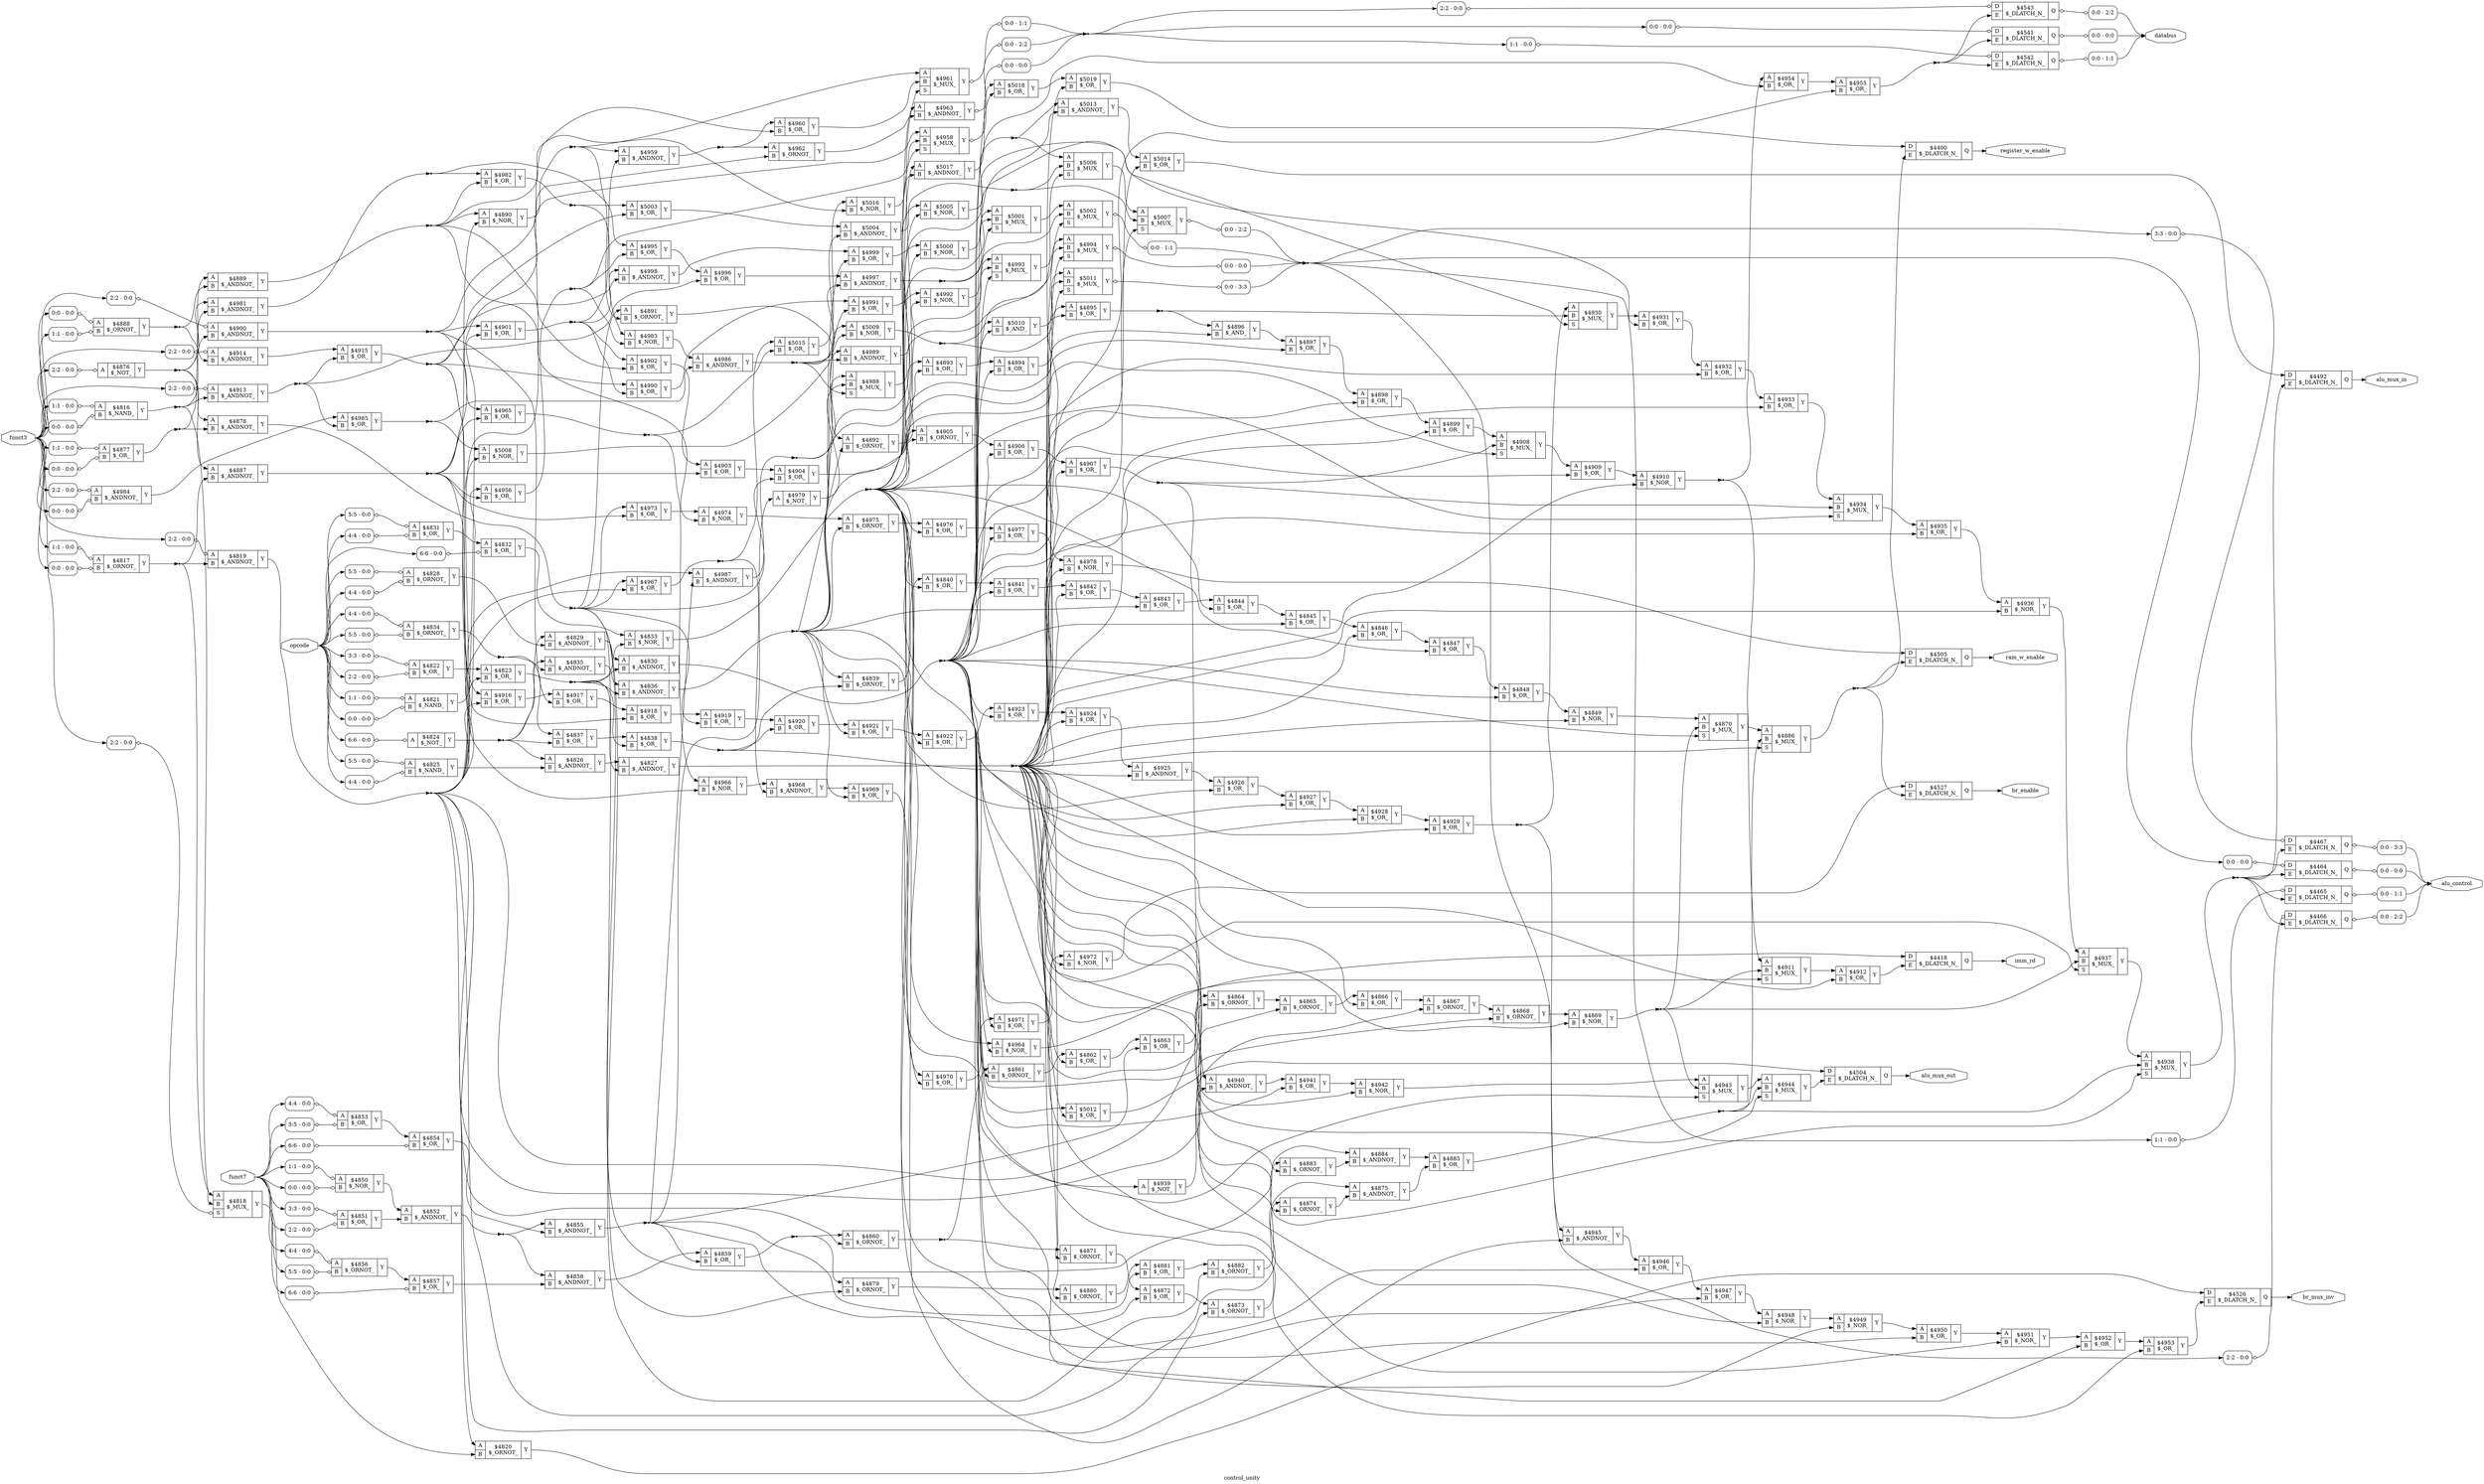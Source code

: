 digraph "control_unity" {
label="control_unity";
rankdir="LR";
remincross=true;
n198 [ shape=octagon, label="alu_control", color="black", fontcolor="black" ];
n199 [ shape=octagon, label="alu_mux_in", color="black", fontcolor="black" ];
n200 [ shape=octagon, label="alu_mux_out", color="black", fontcolor="black" ];
n201 [ shape=octagon, label="br_enable", color="black", fontcolor="black" ];
n202 [ shape=octagon, label="br_mux_inv", color="black", fontcolor="black" ];
n203 [ shape=octagon, label="databus", color="black", fontcolor="black" ];
n204 [ shape=octagon, label="funct3", color="black", fontcolor="black" ];
n205 [ shape=octagon, label="funct7", color="black", fontcolor="black" ];
n206 [ shape=octagon, label="imm_rd", color="black", fontcolor="black" ];
n207 [ shape=octagon, label="opcode", color="black", fontcolor="black" ];
n208 [ shape=octagon, label="ram_w_enable", color="black", fontcolor="black" ];
n209 [ shape=octagon, label="register_w_enable", color="black", fontcolor="black" ];
c213 [ shape=record, label="{{<p210> A|<p211> B}|$4816\n$_NAND_|{<p212> Y}}" ];
x0 [ shape=record, style=rounded, label="<s0> 1:1 - 0:0 " ];
x0:e -> c213:p210:w [arrowhead=odiamond, arrowtail=odiamond, dir=both, color="black", label=""];
x1 [ shape=record, style=rounded, label="<s0> 0:0 - 0:0 " ];
x1:e -> c213:p211:w [arrowhead=odiamond, arrowtail=odiamond, dir=both, color="black", label=""];
c214 [ shape=record, label="{{<p210> A|<p211> B}|$4817\n$_ORNOT_|{<p212> Y}}" ];
x2 [ shape=record, style=rounded, label="<s0> 1:1 - 0:0 " ];
x2:e -> c214:p210:w [arrowhead=odiamond, arrowtail=odiamond, dir=both, color="black", label=""];
x3 [ shape=record, style=rounded, label="<s0> 0:0 - 0:0 " ];
x3:e -> c214:p211:w [arrowhead=odiamond, arrowtail=odiamond, dir=both, color="black", label=""];
c216 [ shape=record, label="{{<p210> A|<p211> B|<p215> S}|$4818\n$_MUX_|{<p212> Y}}" ];
x4 [ shape=record, style=rounded, label="<s0> 2:2 - 0:0 " ];
x4:e -> c216:p215:w [arrowhead=odiamond, arrowtail=odiamond, dir=both, color="black", label=""];
c217 [ shape=record, label="{{<p210> A|<p211> B}|$4819\n$_ANDNOT_|{<p212> Y}}" ];
x5 [ shape=record, style=rounded, label="<s0> 2:2 - 0:0 " ];
x5:e -> c217:p210:w [arrowhead=odiamond, arrowtail=odiamond, dir=both, color="black", label=""];
c218 [ shape=record, label="{{<p210> A|<p211> B}|$4820\n$_ORNOT_|{<p212> Y}}" ];
c219 [ shape=record, label="{{<p210> A|<p211> B}|$4821\n$_NAND_|{<p212> Y}}" ];
x6 [ shape=record, style=rounded, label="<s0> 1:1 - 0:0 " ];
x6:e -> c219:p210:w [arrowhead=odiamond, arrowtail=odiamond, dir=both, color="black", label=""];
x7 [ shape=record, style=rounded, label="<s0> 0:0 - 0:0 " ];
x7:e -> c219:p211:w [arrowhead=odiamond, arrowtail=odiamond, dir=both, color="black", label=""];
c220 [ shape=record, label="{{<p210> A|<p211> B}|$4822\n$_OR_|{<p212> Y}}" ];
x8 [ shape=record, style=rounded, label="<s0> 3:3 - 0:0 " ];
x8:e -> c220:p210:w [arrowhead=odiamond, arrowtail=odiamond, dir=both, color="black", label=""];
x9 [ shape=record, style=rounded, label="<s0> 2:2 - 0:0 " ];
x9:e -> c220:p211:w [arrowhead=odiamond, arrowtail=odiamond, dir=both, color="black", label=""];
c221 [ shape=record, label="{{<p210> A|<p211> B}|$4823\n$_OR_|{<p212> Y}}" ];
c222 [ shape=record, label="{{<p210> A}|$4824\n$_NOT_|{<p212> Y}}" ];
x10 [ shape=record, style=rounded, label="<s0> 6:6 - 0:0 " ];
x10:e -> c222:p210:w [arrowhead=odiamond, arrowtail=odiamond, dir=both, color="black", label=""];
c223 [ shape=record, label="{{<p210> A|<p211> B}|$4825\n$_NAND_|{<p212> Y}}" ];
x11 [ shape=record, style=rounded, label="<s0> 5:5 - 0:0 " ];
x11:e -> c223:p210:w [arrowhead=odiamond, arrowtail=odiamond, dir=both, color="black", label=""];
x12 [ shape=record, style=rounded, label="<s0> 4:4 - 0:0 " ];
x12:e -> c223:p211:w [arrowhead=odiamond, arrowtail=odiamond, dir=both, color="black", label=""];
c224 [ shape=record, label="{{<p210> A|<p211> B}|$4826\n$_ANDNOT_|{<p212> Y}}" ];
c225 [ shape=record, label="{{<p210> A|<p211> B}|$4827\n$_ANDNOT_|{<p212> Y}}" ];
c226 [ shape=record, label="{{<p210> A|<p211> B}|$4828\n$_ORNOT_|{<p212> Y}}" ];
x13 [ shape=record, style=rounded, label="<s0> 5:5 - 0:0 " ];
x13:e -> c226:p210:w [arrowhead=odiamond, arrowtail=odiamond, dir=both, color="black", label=""];
x14 [ shape=record, style=rounded, label="<s0> 4:4 - 0:0 " ];
x14:e -> c226:p211:w [arrowhead=odiamond, arrowtail=odiamond, dir=both, color="black", label=""];
c227 [ shape=record, label="{{<p210> A|<p211> B}|$4829\n$_ANDNOT_|{<p212> Y}}" ];
c228 [ shape=record, label="{{<p210> A|<p211> B}|$4830\n$_ANDNOT_|{<p212> Y}}" ];
c229 [ shape=record, label="{{<p210> A|<p211> B}|$4831\n$_OR_|{<p212> Y}}" ];
x15 [ shape=record, style=rounded, label="<s0> 5:5 - 0:0 " ];
x15:e -> c229:p210:w [arrowhead=odiamond, arrowtail=odiamond, dir=both, color="black", label=""];
x16 [ shape=record, style=rounded, label="<s0> 4:4 - 0:0 " ];
x16:e -> c229:p211:w [arrowhead=odiamond, arrowtail=odiamond, dir=both, color="black", label=""];
c230 [ shape=record, label="{{<p210> A|<p211> B}|$4832\n$_OR_|{<p212> Y}}" ];
x17 [ shape=record, style=rounded, label="<s0> 6:6 - 0:0 " ];
x17:e -> c230:p211:w [arrowhead=odiamond, arrowtail=odiamond, dir=both, color="black", label=""];
c231 [ shape=record, label="{{<p210> A|<p211> B}|$4833\n$_NOR_|{<p212> Y}}" ];
c232 [ shape=record, label="{{<p210> A|<p211> B}|$4834\n$_ORNOT_|{<p212> Y}}" ];
x18 [ shape=record, style=rounded, label="<s0> 4:4 - 0:0 " ];
x18:e -> c232:p210:w [arrowhead=odiamond, arrowtail=odiamond, dir=both, color="black", label=""];
x19 [ shape=record, style=rounded, label="<s0> 5:5 - 0:0 " ];
x19:e -> c232:p211:w [arrowhead=odiamond, arrowtail=odiamond, dir=both, color="black", label=""];
c233 [ shape=record, label="{{<p210> A|<p211> B}|$4835\n$_ANDNOT_|{<p212> Y}}" ];
c234 [ shape=record, label="{{<p210> A|<p211> B}|$4836\n$_ANDNOT_|{<p212> Y}}" ];
c235 [ shape=record, label="{{<p210> A|<p211> B}|$4837\n$_OR_|{<p212> Y}}" ];
c236 [ shape=record, label="{{<p210> A|<p211> B}|$4838\n$_OR_|{<p212> Y}}" ];
c237 [ shape=record, label="{{<p210> A|<p211> B}|$4839\n$_ORNOT_|{<p212> Y}}" ];
c238 [ shape=record, label="{{<p210> A|<p211> B}|$4840\n$_OR_|{<p212> Y}}" ];
c239 [ shape=record, label="{{<p210> A|<p211> B}|$4841\n$_OR_|{<p212> Y}}" ];
c240 [ shape=record, label="{{<p210> A|<p211> B}|$4842\n$_OR_|{<p212> Y}}" ];
c241 [ shape=record, label="{{<p210> A|<p211> B}|$4843\n$_OR_|{<p212> Y}}" ];
c242 [ shape=record, label="{{<p210> A|<p211> B}|$4844\n$_OR_|{<p212> Y}}" ];
c243 [ shape=record, label="{{<p210> A|<p211> B}|$4845\n$_OR_|{<p212> Y}}" ];
c244 [ shape=record, label="{{<p210> A|<p211> B}|$4846\n$_OR_|{<p212> Y}}" ];
c245 [ shape=record, label="{{<p210> A|<p211> B}|$4847\n$_OR_|{<p212> Y}}" ];
c246 [ shape=record, label="{{<p210> A|<p211> B}|$4848\n$_OR_|{<p212> Y}}" ];
c247 [ shape=record, label="{{<p210> A|<p211> B}|$4849\n$_NOR_|{<p212> Y}}" ];
c248 [ shape=record, label="{{<p210> A|<p211> B}|$4850\n$_NOR_|{<p212> Y}}" ];
x20 [ shape=record, style=rounded, label="<s0> 1:1 - 0:0 " ];
x20:e -> c248:p210:w [arrowhead=odiamond, arrowtail=odiamond, dir=both, color="black", label=""];
x21 [ shape=record, style=rounded, label="<s0> 0:0 - 0:0 " ];
x21:e -> c248:p211:w [arrowhead=odiamond, arrowtail=odiamond, dir=both, color="black", label=""];
c249 [ shape=record, label="{{<p210> A|<p211> B}|$4851\n$_OR_|{<p212> Y}}" ];
x22 [ shape=record, style=rounded, label="<s0> 3:3 - 0:0 " ];
x22:e -> c249:p210:w [arrowhead=odiamond, arrowtail=odiamond, dir=both, color="black", label=""];
x23 [ shape=record, style=rounded, label="<s0> 2:2 - 0:0 " ];
x23:e -> c249:p211:w [arrowhead=odiamond, arrowtail=odiamond, dir=both, color="black", label=""];
c250 [ shape=record, label="{{<p210> A|<p211> B}|$4852\n$_ANDNOT_|{<p212> Y}}" ];
c251 [ shape=record, label="{{<p210> A|<p211> B}|$4853\n$_OR_|{<p212> Y}}" ];
x24 [ shape=record, style=rounded, label="<s0> 4:4 - 0:0 " ];
x24:e -> c251:p210:w [arrowhead=odiamond, arrowtail=odiamond, dir=both, color="black", label=""];
x25 [ shape=record, style=rounded, label="<s0> 5:5 - 0:0 " ];
x25:e -> c251:p211:w [arrowhead=odiamond, arrowtail=odiamond, dir=both, color="black", label=""];
c252 [ shape=record, label="{{<p210> A|<p211> B}|$4854\n$_OR_|{<p212> Y}}" ];
x26 [ shape=record, style=rounded, label="<s0> 6:6 - 0:0 " ];
x26:e -> c252:p211:w [arrowhead=odiamond, arrowtail=odiamond, dir=both, color="black", label=""];
c253 [ shape=record, label="{{<p210> A|<p211> B}|$4855\n$_ANDNOT_|{<p212> Y}}" ];
c254 [ shape=record, label="{{<p210> A|<p211> B}|$4856\n$_ORNOT_|{<p212> Y}}" ];
x27 [ shape=record, style=rounded, label="<s0> 4:4 - 0:0 " ];
x27:e -> c254:p210:w [arrowhead=odiamond, arrowtail=odiamond, dir=both, color="black", label=""];
x28 [ shape=record, style=rounded, label="<s0> 5:5 - 0:0 " ];
x28:e -> c254:p211:w [arrowhead=odiamond, arrowtail=odiamond, dir=both, color="black", label=""];
c255 [ shape=record, label="{{<p210> A|<p211> B}|$4857\n$_OR_|{<p212> Y}}" ];
x29 [ shape=record, style=rounded, label="<s0> 6:6 - 0:0 " ];
x29:e -> c255:p211:w [arrowhead=odiamond, arrowtail=odiamond, dir=both, color="black", label=""];
c256 [ shape=record, label="{{<p210> A|<p211> B}|$4858\n$_ANDNOT_|{<p212> Y}}" ];
c257 [ shape=record, label="{{<p210> A|<p211> B}|$4859\n$_OR_|{<p212> Y}}" ];
c258 [ shape=record, label="{{<p210> A|<p211> B}|$4860\n$_ORNOT_|{<p212> Y}}" ];
c259 [ shape=record, label="{{<p210> A|<p211> B}|$4861\n$_ORNOT_|{<p212> Y}}" ];
c260 [ shape=record, label="{{<p210> A|<p211> B}|$4862\n$_OR_|{<p212> Y}}" ];
c261 [ shape=record, label="{{<p210> A|<p211> B}|$4863\n$_OR_|{<p212> Y}}" ];
c262 [ shape=record, label="{{<p210> A|<p211> B}|$4864\n$_ORNOT_|{<p212> Y}}" ];
c263 [ shape=record, label="{{<p210> A|<p211> B}|$4865\n$_ORNOT_|{<p212> Y}}" ];
c264 [ shape=record, label="{{<p210> A|<p211> B}|$4866\n$_OR_|{<p212> Y}}" ];
c265 [ shape=record, label="{{<p210> A|<p211> B}|$4867\n$_ORNOT_|{<p212> Y}}" ];
c266 [ shape=record, label="{{<p210> A|<p211> B}|$4868\n$_ORNOT_|{<p212> Y}}" ];
c267 [ shape=record, label="{{<p210> A|<p211> B}|$4869\n$_NOR_|{<p212> Y}}" ];
c268 [ shape=record, label="{{<p210> A|<p211> B|<p215> S}|$4870\n$_MUX_|{<p212> Y}}" ];
c269 [ shape=record, label="{{<p210> A|<p211> B}|$4871\n$_ORNOT_|{<p212> Y}}" ];
c270 [ shape=record, label="{{<p210> A|<p211> B}|$4872\n$_OR_|{<p212> Y}}" ];
c271 [ shape=record, label="{{<p210> A|<p211> B}|$4873\n$_ORNOT_|{<p212> Y}}" ];
c272 [ shape=record, label="{{<p210> A|<p211> B}|$4874\n$_ORNOT_|{<p212> Y}}" ];
c273 [ shape=record, label="{{<p210> A|<p211> B}|$4875\n$_ANDNOT_|{<p212> Y}}" ];
c274 [ shape=record, label="{{<p210> A}|$4876\n$_NOT_|{<p212> Y}}" ];
x30 [ shape=record, style=rounded, label="<s0> 2:2 - 0:0 " ];
x30:e -> c274:p210:w [arrowhead=odiamond, arrowtail=odiamond, dir=both, color="black", label=""];
c275 [ shape=record, label="{{<p210> A|<p211> B}|$4877\n$_OR_|{<p212> Y}}" ];
x31 [ shape=record, style=rounded, label="<s0> 1:1 - 0:0 " ];
x31:e -> c275:p210:w [arrowhead=odiamond, arrowtail=odiamond, dir=both, color="black", label=""];
x32 [ shape=record, style=rounded, label="<s0> 0:0 - 0:0 " ];
x32:e -> c275:p211:w [arrowhead=odiamond, arrowtail=odiamond, dir=both, color="black", label=""];
c276 [ shape=record, label="{{<p210> A|<p211> B}|$4878\n$_ANDNOT_|{<p212> Y}}" ];
c277 [ shape=record, label="{{<p210> A|<p211> B}|$4879\n$_ORNOT_|{<p212> Y}}" ];
c278 [ shape=record, label="{{<p210> A|<p211> B}|$4880\n$_ORNOT_|{<p212> Y}}" ];
c279 [ shape=record, label="{{<p210> A|<p211> B}|$4881\n$_OR_|{<p212> Y}}" ];
c280 [ shape=record, label="{{<p210> A|<p211> B}|$4882\n$_ORNOT_|{<p212> Y}}" ];
c281 [ shape=record, label="{{<p210> A|<p211> B}|$4883\n$_ORNOT_|{<p212> Y}}" ];
c282 [ shape=record, label="{{<p210> A|<p211> B}|$4884\n$_ANDNOT_|{<p212> Y}}" ];
c283 [ shape=record, label="{{<p210> A|<p211> B}|$4885\n$_OR_|{<p212> Y}}" ];
c284 [ shape=record, label="{{<p210> A|<p211> B|<p215> S}|$4886\n$_MUX_|{<p212> Y}}" ];
c285 [ shape=record, label="{{<p210> A|<p211> B}|$4887\n$_ANDNOT_|{<p212> Y}}" ];
c286 [ shape=record, label="{{<p210> A|<p211> B}|$4888\n$_ORNOT_|{<p212> Y}}" ];
x33 [ shape=record, style=rounded, label="<s0> 0:0 - 0:0 " ];
x33:e -> c286:p210:w [arrowhead=odiamond, arrowtail=odiamond, dir=both, color="black", label=""];
x34 [ shape=record, style=rounded, label="<s0> 1:1 - 0:0 " ];
x34:e -> c286:p211:w [arrowhead=odiamond, arrowtail=odiamond, dir=both, color="black", label=""];
c287 [ shape=record, label="{{<p210> A|<p211> B}|$4889\n$_ANDNOT_|{<p212> Y}}" ];
c288 [ shape=record, label="{{<p210> A|<p211> B}|$4890\n$_NOR_|{<p212> Y}}" ];
c289 [ shape=record, label="{{<p210> A|<p211> B}|$4891\n$_ORNOT_|{<p212> Y}}" ];
c290 [ shape=record, label="{{<p210> A|<p211> B}|$4892\n$_ORNOT_|{<p212> Y}}" ];
c291 [ shape=record, label="{{<p210> A|<p211> B}|$4893\n$_OR_|{<p212> Y}}" ];
c292 [ shape=record, label="{{<p210> A|<p211> B}|$4894\n$_OR_|{<p212> Y}}" ];
c293 [ shape=record, label="{{<p210> A|<p211> B}|$4895\n$_OR_|{<p212> Y}}" ];
c294 [ shape=record, label="{{<p210> A|<p211> B}|$4896\n$_AND_|{<p212> Y}}" ];
c295 [ shape=record, label="{{<p210> A|<p211> B}|$4897\n$_OR_|{<p212> Y}}" ];
c296 [ shape=record, label="{{<p210> A|<p211> B}|$4898\n$_OR_|{<p212> Y}}" ];
c297 [ shape=record, label="{{<p210> A|<p211> B}|$4899\n$_OR_|{<p212> Y}}" ];
c298 [ shape=record, label="{{<p210> A|<p211> B}|$4900\n$_ANDNOT_|{<p212> Y}}" ];
x35 [ shape=record, style=rounded, label="<s0> 2:2 - 0:0 " ];
x35:e -> c298:p210:w [arrowhead=odiamond, arrowtail=odiamond, dir=both, color="black", label=""];
c299 [ shape=record, label="{{<p210> A|<p211> B}|$4901\n$_OR_|{<p212> Y}}" ];
c300 [ shape=record, label="{{<p210> A|<p211> B}|$4902\n$_OR_|{<p212> Y}}" ];
c301 [ shape=record, label="{{<p210> A|<p211> B}|$4903\n$_OR_|{<p212> Y}}" ];
c302 [ shape=record, label="{{<p210> A|<p211> B}|$4904\n$_OR_|{<p212> Y}}" ];
c303 [ shape=record, label="{{<p210> A|<p211> B}|$4905\n$_ORNOT_|{<p212> Y}}" ];
c304 [ shape=record, label="{{<p210> A|<p211> B}|$4906\n$_OR_|{<p212> Y}}" ];
c305 [ shape=record, label="{{<p210> A|<p211> B}|$4907\n$_OR_|{<p212> Y}}" ];
c306 [ shape=record, label="{{<p210> A|<p211> B|<p215> S}|$4908\n$_MUX_|{<p212> Y}}" ];
c307 [ shape=record, label="{{<p210> A|<p211> B}|$4909\n$_OR_|{<p212> Y}}" ];
c308 [ shape=record, label="{{<p210> A|<p211> B}|$4910\n$_NOR_|{<p212> Y}}" ];
c309 [ shape=record, label="{{<p210> A|<p211> B|<p215> S}|$4911\n$_MUX_|{<p212> Y}}" ];
c310 [ shape=record, label="{{<p210> A|<p211> B}|$4912\n$_OR_|{<p212> Y}}" ];
c311 [ shape=record, label="{{<p210> A|<p211> B}|$4913\n$_ANDNOT_|{<p212> Y}}" ];
x36 [ shape=record, style=rounded, label="<s0> 2:2 - 0:0 " ];
x36:e -> c311:p210:w [arrowhead=odiamond, arrowtail=odiamond, dir=both, color="black", label=""];
c312 [ shape=record, label="{{<p210> A|<p211> B}|$4914\n$_ANDNOT_|{<p212> Y}}" ];
x37 [ shape=record, style=rounded, label="<s0> 2:2 - 0:0 " ];
x37:e -> c312:p210:w [arrowhead=odiamond, arrowtail=odiamond, dir=both, color="black", label=""];
c313 [ shape=record, label="{{<p210> A|<p211> B}|$4915\n$_OR_|{<p212> Y}}" ];
c314 [ shape=record, label="{{<p210> A|<p211> B}|$4916\n$_OR_|{<p212> Y}}" ];
c315 [ shape=record, label="{{<p210> A|<p211> B}|$4917\n$_OR_|{<p212> Y}}" ];
c316 [ shape=record, label="{{<p210> A|<p211> B}|$4918\n$_OR_|{<p212> Y}}" ];
c317 [ shape=record, label="{{<p210> A|<p211> B}|$4919\n$_OR_|{<p212> Y}}" ];
c318 [ shape=record, label="{{<p210> A|<p211> B}|$4920\n$_OR_|{<p212> Y}}" ];
c319 [ shape=record, label="{{<p210> A|<p211> B}|$4921\n$_OR_|{<p212> Y}}" ];
c320 [ shape=record, label="{{<p210> A|<p211> B}|$4922\n$_OR_|{<p212> Y}}" ];
c321 [ shape=record, label="{{<p210> A|<p211> B}|$4923\n$_OR_|{<p212> Y}}" ];
c322 [ shape=record, label="{{<p210> A|<p211> B}|$4924\n$_OR_|{<p212> Y}}" ];
c323 [ shape=record, label="{{<p210> A|<p211> B}|$4925\n$_ANDNOT_|{<p212> Y}}" ];
c324 [ shape=record, label="{{<p210> A|<p211> B}|$4926\n$_OR_|{<p212> Y}}" ];
c325 [ shape=record, label="{{<p210> A|<p211> B}|$4927\n$_OR_|{<p212> Y}}" ];
c326 [ shape=record, label="{{<p210> A|<p211> B}|$4928\n$_OR_|{<p212> Y}}" ];
c327 [ shape=record, label="{{<p210> A|<p211> B}|$4929\n$_OR_|{<p212> Y}}" ];
c328 [ shape=record, label="{{<p210> A|<p211> B|<p215> S}|$4930\n$_MUX_|{<p212> Y}}" ];
c329 [ shape=record, label="{{<p210> A|<p211> B}|$4931\n$_OR_|{<p212> Y}}" ];
c330 [ shape=record, label="{{<p210> A|<p211> B}|$4932\n$_OR_|{<p212> Y}}" ];
c331 [ shape=record, label="{{<p210> A|<p211> B}|$4933\n$_OR_|{<p212> Y}}" ];
c332 [ shape=record, label="{{<p210> A|<p211> B|<p215> S}|$4934\n$_MUX_|{<p212> Y}}" ];
c333 [ shape=record, label="{{<p210> A|<p211> B}|$4935\n$_OR_|{<p212> Y}}" ];
c334 [ shape=record, label="{{<p210> A|<p211> B}|$4936\n$_NOR_|{<p212> Y}}" ];
c335 [ shape=record, label="{{<p210> A|<p211> B|<p215> S}|$4937\n$_MUX_|{<p212> Y}}" ];
c336 [ shape=record, label="{{<p210> A|<p211> B|<p215> S}|$4938\n$_MUX_|{<p212> Y}}" ];
c337 [ shape=record, label="{{<p210> A}|$4939\n$_NOT_|{<p212> Y}}" ];
c338 [ shape=record, label="{{<p210> A|<p211> B}|$4940\n$_ANDNOT_|{<p212> Y}}" ];
c339 [ shape=record, label="{{<p210> A|<p211> B}|$4941\n$_OR_|{<p212> Y}}" ];
c340 [ shape=record, label="{{<p210> A|<p211> B}|$4942\n$_NOR_|{<p212> Y}}" ];
c341 [ shape=record, label="{{<p210> A|<p211> B|<p215> S}|$4943\n$_MUX_|{<p212> Y}}" ];
c342 [ shape=record, label="{{<p210> A|<p211> B|<p215> S}|$4944\n$_MUX_|{<p212> Y}}" ];
c343 [ shape=record, label="{{<p210> A|<p211> B}|$4945\n$_ANDNOT_|{<p212> Y}}" ];
c344 [ shape=record, label="{{<p210> A|<p211> B}|$4946\n$_OR_|{<p212> Y}}" ];
c345 [ shape=record, label="{{<p210> A|<p211> B}|$4947\n$_OR_|{<p212> Y}}" ];
c346 [ shape=record, label="{{<p210> A|<p211> B}|$4948\n$_NOR_|{<p212> Y}}" ];
c347 [ shape=record, label="{{<p210> A|<p211> B}|$4949\n$_NOR_|{<p212> Y}}" ];
c348 [ shape=record, label="{{<p210> A|<p211> B}|$4950\n$_OR_|{<p212> Y}}" ];
c349 [ shape=record, label="{{<p210> A|<p211> B}|$4951\n$_NOR_|{<p212> Y}}" ];
c350 [ shape=record, label="{{<p210> A|<p211> B}|$4952\n$_OR_|{<p212> Y}}" ];
c351 [ shape=record, label="{{<p210> A|<p211> B}|$4953\n$_OR_|{<p212> Y}}" ];
c352 [ shape=record, label="{{<p210> A|<p211> B}|$4954\n$_OR_|{<p212> Y}}" ];
c353 [ shape=record, label="{{<p210> A|<p211> B}|$4955\n$_OR_|{<p212> Y}}" ];
c354 [ shape=record, label="{{<p210> A|<p211> B}|$4956\n$_OR_|{<p212> Y}}" ];
c355 [ shape=record, label="{{<p210> A|<p211> B|<p215> S}|$4958\n$_MUX_|{<p212> Y}}" ];
x38 [ shape=record, style=rounded, label="<s0> 0:0 - 0:0 " ];
c355:p212:e -> x38:w [arrowhead=odiamond, arrowtail=odiamond, dir=both, color="black", label=""];
c356 [ shape=record, label="{{<p210> A|<p211> B}|$4959\n$_ANDNOT_|{<p212> Y}}" ];
c357 [ shape=record, label="{{<p210> A|<p211> B}|$4960\n$_OR_|{<p212> Y}}" ];
c358 [ shape=record, label="{{<p210> A|<p211> B|<p215> S}|$4961\n$_MUX_|{<p212> Y}}" ];
x39 [ shape=record, style=rounded, label="<s0> 0:0 - 1:1 " ];
c358:p212:e -> x39:w [arrowhead=odiamond, arrowtail=odiamond, dir=both, color="black", label=""];
c359 [ shape=record, label="{{<p210> A|<p211> B}|$4962\n$_ORNOT_|{<p212> Y}}" ];
c360 [ shape=record, label="{{<p210> A|<p211> B}|$4963\n$_ANDNOT_|{<p212> Y}}" ];
x40 [ shape=record, style=rounded, label="<s0> 0:0 - 2:2 " ];
c360:p212:e -> x40:w [arrowhead=odiamond, arrowtail=odiamond, dir=both, color="black", label=""];
c361 [ shape=record, label="{{<p210> A|<p211> B}|$4964\n$_NOR_|{<p212> Y}}" ];
c362 [ shape=record, label="{{<p210> A|<p211> B}|$4965\n$_OR_|{<p212> Y}}" ];
c363 [ shape=record, label="{{<p210> A|<p211> B}|$4966\n$_NOR_|{<p212> Y}}" ];
c364 [ shape=record, label="{{<p210> A|<p211> B}|$4967\n$_OR_|{<p212> Y}}" ];
c365 [ shape=record, label="{{<p210> A|<p211> B}|$4968\n$_ANDNOT_|{<p212> Y}}" ];
c366 [ shape=record, label="{{<p210> A|<p211> B}|$4969\n$_OR_|{<p212> Y}}" ];
c367 [ shape=record, label="{{<p210> A|<p211> B}|$4970\n$_OR_|{<p212> Y}}" ];
c368 [ shape=record, label="{{<p210> A|<p211> B}|$4971\n$_OR_|{<p212> Y}}" ];
c369 [ shape=record, label="{{<p210> A|<p211> B}|$4972\n$_NOR_|{<p212> Y}}" ];
c370 [ shape=record, label="{{<p210> A|<p211> B}|$4973\n$_OR_|{<p212> Y}}" ];
c371 [ shape=record, label="{{<p210> A|<p211> B}|$4974\n$_NOR_|{<p212> Y}}" ];
c372 [ shape=record, label="{{<p210> A|<p211> B}|$4975\n$_ORNOT_|{<p212> Y}}" ];
c373 [ shape=record, label="{{<p210> A|<p211> B}|$4976\n$_OR_|{<p212> Y}}" ];
c374 [ shape=record, label="{{<p210> A|<p211> B}|$4977\n$_OR_|{<p212> Y}}" ];
c375 [ shape=record, label="{{<p210> A|<p211> B}|$4978\n$_NOR_|{<p212> Y}}" ];
c376 [ shape=record, label="{{<p210> A}|$4979\n$_NOT_|{<p212> Y}}" ];
c377 [ shape=record, label="{{<p210> A|<p211> B}|$4981\n$_ANDNOT_|{<p212> Y}}" ];
c378 [ shape=record, label="{{<p210> A|<p211> B}|$4982\n$_OR_|{<p212> Y}}" ];
c379 [ shape=record, label="{{<p210> A|<p211> B}|$4983\n$_NOR_|{<p212> Y}}" ];
c380 [ shape=record, label="{{<p210> A|<p211> B}|$4984\n$_ANDNOT_|{<p212> Y}}" ];
x41 [ shape=record, style=rounded, label="<s0> 2:2 - 0:0 " ];
x41:e -> c380:p210:w [arrowhead=odiamond, arrowtail=odiamond, dir=both, color="black", label=""];
x42 [ shape=record, style=rounded, label="<s0> 0:0 - 0:0 " ];
x42:e -> c380:p211:w [arrowhead=odiamond, arrowtail=odiamond, dir=both, color="black", label=""];
c381 [ shape=record, label="{{<p210> A|<p211> B}|$4985\n$_OR_|{<p212> Y}}" ];
c382 [ shape=record, label="{{<p210> A|<p211> B}|$4986\n$_ANDNOT_|{<p212> Y}}" ];
c383 [ shape=record, label="{{<p210> A|<p211> B}|$4987\n$_ANDNOT_|{<p212> Y}}" ];
c384 [ shape=record, label="{{<p210> A|<p211> B|<p215> S}|$4988\n$_MUX_|{<p212> Y}}" ];
c385 [ shape=record, label="{{<p210> A|<p211> B}|$4989\n$_ANDNOT_|{<p212> Y}}" ];
c386 [ shape=record, label="{{<p210> A|<p211> B}|$4990\n$_OR_|{<p212> Y}}" ];
c387 [ shape=record, label="{{<p210> A|<p211> B}|$4991\n$_OR_|{<p212> Y}}" ];
c388 [ shape=record, label="{{<p210> A|<p211> B}|$4992\n$_NOR_|{<p212> Y}}" ];
c389 [ shape=record, label="{{<p210> A|<p211> B|<p215> S}|$4993\n$_MUX_|{<p212> Y}}" ];
c390 [ shape=record, label="{{<p210> A|<p211> B|<p215> S}|$4994\n$_MUX_|{<p212> Y}}" ];
x43 [ shape=record, style=rounded, label="<s0> 0:0 - 0:0 " ];
c390:p212:e -> x43:w [arrowhead=odiamond, arrowtail=odiamond, dir=both, color="black", label=""];
c391 [ shape=record, label="{{<p210> A|<p211> B}|$4995\n$_OR_|{<p212> Y}}" ];
c392 [ shape=record, label="{{<p210> A|<p211> B}|$4996\n$_OR_|{<p212> Y}}" ];
c393 [ shape=record, label="{{<p210> A|<p211> B}|$4997\n$_ANDNOT_|{<p212> Y}}" ];
c394 [ shape=record, label="{{<p210> A|<p211> B}|$4998\n$_ANDNOT_|{<p212> Y}}" ];
c395 [ shape=record, label="{{<p210> A|<p211> B}|$4999\n$_OR_|{<p212> Y}}" ];
c396 [ shape=record, label="{{<p210> A|<p211> B}|$5000\n$_NOR_|{<p212> Y}}" ];
c397 [ shape=record, label="{{<p210> A|<p211> B|<p215> S}|$5001\n$_MUX_|{<p212> Y}}" ];
c398 [ shape=record, label="{{<p210> A|<p211> B|<p215> S}|$5002\n$_MUX_|{<p212> Y}}" ];
x44 [ shape=record, style=rounded, label="<s0> 0:0 - 1:1 " ];
c398:p212:e -> x44:w [arrowhead=odiamond, arrowtail=odiamond, dir=both, color="black", label=""];
c399 [ shape=record, label="{{<p210> A|<p211> B}|$5003\n$_OR_|{<p212> Y}}" ];
c400 [ shape=record, label="{{<p210> A|<p211> B}|$5004\n$_ANDNOT_|{<p212> Y}}" ];
c401 [ shape=record, label="{{<p210> A|<p211> B}|$5005\n$_NOR_|{<p212> Y}}" ];
c402 [ shape=record, label="{{<p210> A|<p211> B|<p215> S}|$5006\n$_MUX_|{<p212> Y}}" ];
c403 [ shape=record, label="{{<p210> A|<p211> B|<p215> S}|$5007\n$_MUX_|{<p212> Y}}" ];
x45 [ shape=record, style=rounded, label="<s0> 0:0 - 2:2 " ];
c403:p212:e -> x45:w [arrowhead=odiamond, arrowtail=odiamond, dir=both, color="black", label=""];
c404 [ shape=record, label="{{<p210> A|<p211> B}|$5008\n$_NOR_|{<p212> Y}}" ];
c405 [ shape=record, label="{{<p210> A|<p211> B}|$5009\n$_NOR_|{<p212> Y}}" ];
c406 [ shape=record, label="{{<p210> A|<p211> B}|$5010\n$_AND_|{<p212> Y}}" ];
c407 [ shape=record, label="{{<p210> A|<p211> B|<p215> S}|$5011\n$_MUX_|{<p212> Y}}" ];
x46 [ shape=record, style=rounded, label="<s0> 0:0 - 3:3 " ];
c407:p212:e -> x46:w [arrowhead=odiamond, arrowtail=odiamond, dir=both, color="black", label=""];
c408 [ shape=record, label="{{<p210> A|<p211> B}|$5012\n$_OR_|{<p212> Y}}" ];
c409 [ shape=record, label="{{<p210> A|<p211> B}|$5013\n$_ANDNOT_|{<p212> Y}}" ];
c410 [ shape=record, label="{{<p210> A|<p211> B}|$5014\n$_OR_|{<p212> Y}}" ];
c411 [ shape=record, label="{{<p210> A|<p211> B}|$5015\n$_OR_|{<p212> Y}}" ];
c412 [ shape=record, label="{{<p210> A|<p211> B}|$5016\n$_NOR_|{<p212> Y}}" ];
c413 [ shape=record, label="{{<p210> A|<p211> B}|$5017\n$_ANDNOT_|{<p212> Y}}" ];
c414 [ shape=record, label="{{<p210> A|<p211> B}|$5018\n$_OR_|{<p212> Y}}" ];
c415 [ shape=record, label="{{<p210> A|<p211> B}|$5019\n$_OR_|{<p212> Y}}" ];
c419 [ shape=record, label="{{<p416> D|<p417> E}|$4400\n$_DLATCH_N_|{<p418> Q}}" ];
c420 [ shape=record, label="{{<p416> D|<p417> E}|$4418\n$_DLATCH_N_|{<p418> Q}}" ];
c421 [ shape=record, label="{{<p416> D|<p417> E}|$4464\n$_DLATCH_N_|{<p418> Q}}" ];
x47 [ shape=record, style=rounded, label="<s0> 0:0 - 0:0 " ];
x47:e -> c421:p416:w [arrowhead=odiamond, arrowtail=odiamond, dir=both, color="black", label=""];
x48 [ shape=record, style=rounded, label="<s0> 0:0 - 0:0 " ];
c421:p418:e -> x48:w [arrowhead=odiamond, arrowtail=odiamond, dir=both, color="black", label=""];
c422 [ shape=record, label="{{<p416> D|<p417> E}|$4465\n$_DLATCH_N_|{<p418> Q}}" ];
x49 [ shape=record, style=rounded, label="<s0> 1:1 - 0:0 " ];
x49:e -> c422:p416:w [arrowhead=odiamond, arrowtail=odiamond, dir=both, color="black", label=""];
x50 [ shape=record, style=rounded, label="<s0> 0:0 - 1:1 " ];
c422:p418:e -> x50:w [arrowhead=odiamond, arrowtail=odiamond, dir=both, color="black", label=""];
c423 [ shape=record, label="{{<p416> D|<p417> E}|$4466\n$_DLATCH_N_|{<p418> Q}}" ];
x51 [ shape=record, style=rounded, label="<s0> 2:2 - 0:0 " ];
x51:e -> c423:p416:w [arrowhead=odiamond, arrowtail=odiamond, dir=both, color="black", label=""];
x52 [ shape=record, style=rounded, label="<s0> 0:0 - 2:2 " ];
c423:p418:e -> x52:w [arrowhead=odiamond, arrowtail=odiamond, dir=both, color="black", label=""];
c424 [ shape=record, label="{{<p416> D|<p417> E}|$4467\n$_DLATCH_N_|{<p418> Q}}" ];
x53 [ shape=record, style=rounded, label="<s0> 3:3 - 0:0 " ];
x53:e -> c424:p416:w [arrowhead=odiamond, arrowtail=odiamond, dir=both, color="black", label=""];
x54 [ shape=record, style=rounded, label="<s0> 0:0 - 3:3 " ];
c424:p418:e -> x54:w [arrowhead=odiamond, arrowtail=odiamond, dir=both, color="black", label=""];
c425 [ shape=record, label="{{<p416> D|<p417> E}|$4492\n$_DLATCH_N_|{<p418> Q}}" ];
c426 [ shape=record, label="{{<p416> D|<p417> E}|$4504\n$_DLATCH_N_|{<p418> Q}}" ];
c427 [ shape=record, label="{{<p416> D|<p417> E}|$4505\n$_DLATCH_N_|{<p418> Q}}" ];
c428 [ shape=record, label="{{<p416> D|<p417> E}|$4526\n$_DLATCH_N_|{<p418> Q}}" ];
c429 [ shape=record, label="{{<p416> D|<p417> E}|$4527\n$_DLATCH_N_|{<p418> Q}}" ];
c430 [ shape=record, label="{{<p416> D|<p417> E}|$4541\n$_DLATCH_N_|{<p418> Q}}" ];
x55 [ shape=record, style=rounded, label="<s0> 0:0 - 0:0 " ];
x55:e -> c430:p416:w [arrowhead=odiamond, arrowtail=odiamond, dir=both, color="black", label=""];
x56 [ shape=record, style=rounded, label="<s0> 0:0 - 0:0 " ];
c430:p418:e -> x56:w [arrowhead=odiamond, arrowtail=odiamond, dir=both, color="black", label=""];
c431 [ shape=record, label="{{<p416> D|<p417> E}|$4542\n$_DLATCH_N_|{<p418> Q}}" ];
x57 [ shape=record, style=rounded, label="<s0> 1:1 - 0:0 " ];
x57:e -> c431:p416:w [arrowhead=odiamond, arrowtail=odiamond, dir=both, color="black", label=""];
x58 [ shape=record, style=rounded, label="<s0> 0:0 - 1:1 " ];
c431:p418:e -> x58:w [arrowhead=odiamond, arrowtail=odiamond, dir=both, color="black", label=""];
c432 [ shape=record, label="{{<p416> D|<p417> E}|$4543\n$_DLATCH_N_|{<p418> Q}}" ];
x59 [ shape=record, style=rounded, label="<s0> 2:2 - 0:0 " ];
x59:e -> c432:p416:w [arrowhead=odiamond, arrowtail=odiamond, dir=both, color="black", label=""];
x60 [ shape=record, style=rounded, label="<s0> 0:0 - 2:2 " ];
c432:p418:e -> x60:w [arrowhead=odiamond, arrowtail=odiamond, dir=both, color="black", label=""];
n1 [ shape=point ];
x43:s0:e -> n1:w [color="black", label=""];
x44:s0:e -> n1:w [color="black", label=""];
x45:s0:e -> n1:w [color="black", label=""];
x46:s0:e -> n1:w [color="black", label=""];
n1:e -> x47:s0:w [color="black", label=""];
n1:e -> x49:s0:w [color="black", label=""];
n1:e -> x51:s0:w [color="black", label=""];
n1:e -> x53:s0:w [color="black", label=""];
n10 [ shape=point ];
c284:p212:e -> n10:w [color="black", label=""];
n10:e -> c419:p417:w [color="black", label=""];
n10:e -> c427:p417:w [color="black", label=""];
n10:e -> c429:p417:w [color="black", label=""];
c371:p212:e -> c372:p210:w [color="black", label=""];
c372:p212:e -> c373:p210:w [color="black", label=""];
c373:p212:e -> c374:p210:w [color="black", label=""];
c374:p212:e -> c375:p210:w [color="black", label=""];
c376:p212:e -> c384:p211:w [color="black", label=""];
n105 [ shape=point ];
c377:p212:e -> n105:w [color="black", label=""];
n105:e -> c378:p210:w [color="black", label=""];
n105:e -> c391:p210:w [color="black", label=""];
n106 [ shape=point ];
c378:p212:e -> n106:w [color="black", label=""];
n106:e -> c379:p210:w [color="black", label=""];
n106:e -> c399:p210:w [color="black", label=""];
c379:p212:e -> c382:p210:w [color="black", label=""];
c380:p212:e -> c381:p210:w [color="black", label=""];
n109 [ shape=point ];
c381:p212:e -> n109:w [color="black", label=""];
n109:e -> c382:p211:w [color="black", label=""];
n109:e -> c404:p210:w [color="black", label=""];
c310:p212:e -> c420:p417:w [color="black", label=""];
n110 [ shape=point ];
c382:p212:e -> n110:w [color="black", label=""];
n110:e -> c384:p215:w [color="black", label=""];
n110:e -> c385:p211:w [color="black", label=""];
n110:e -> c393:p211:w [color="black", label=""];
n110:e -> c400:p211:w [color="black", label=""];
n110:e -> c405:p211:w [color="black", label=""];
n111 [ shape=point ];
c383:p212:e -> n111:w [color="black", label=""];
n111:e -> c384:p210:w [color="black", label=""];
n111:e -> c385:p210:w [color="black", label=""];
c384:p212:e -> c390:p211:w [color="black", label=""];
c385:p212:e -> c389:p211:w [color="black", label=""];
c386:p212:e -> c387:p210:w [color="black", label=""];
c387:p212:e -> c388:p210:w [color="black", label=""];
c388:p212:e -> c389:p210:w [color="black", label=""];
c389:p212:e -> c390:p210:w [color="black", label=""];
c391:p212:e -> c392:p210:w [color="black", label=""];
c392:p212:e -> c393:p210:w [color="black", label=""];
n12 [ shape=point ];
c336:p212:e -> n12:w [color="black", label=""];
n12:e -> c421:p417:w [color="black", label=""];
n12:e -> c422:p417:w [color="black", label=""];
n12:e -> c423:p417:w [color="black", label=""];
n12:e -> c424:p417:w [color="black", label=""];
n12:e -> c425:p417:w [color="black", label=""];
n120 [ shape=point ];
c393:p212:e -> n120:w [color="black", label=""];
n120:e -> c397:p211:w [color="black", label=""];
n120:e -> c398:p211:w [color="black", label=""];
c394:p212:e -> c395:p210:w [color="black", label=""];
c395:p212:e -> c396:p210:w [color="black", label=""];
c396:p212:e -> c397:p210:w [color="black", label=""];
c397:p212:e -> c398:p210:w [color="black", label=""];
c399:p212:e -> c400:p210:w [color="black", label=""];
n126 [ shape=point ];
c400:p212:e -> n126:w [color="black", label=""];
n126:e -> c402:p211:w [color="black", label=""];
n126:e -> c403:p211:w [color="black", label=""];
n127 [ shape=point ];
c401:p212:e -> n127:w [color="black", label=""];
n127:e -> c402:p210:w [color="black", label=""];
n127:e -> c409:p210:w [color="black", label=""];
c402:p212:e -> c403:p210:w [color="black", label=""];
c404:p212:e -> c405:p210:w [color="black", label=""];
c342:p212:e -> c426:p417:w [color="black", label=""];
n130 [ shape=point ];
c405:p212:e -> n130:w [color="black", label=""];
n130:e -> c406:p210:w [color="black", label=""];
n130:e -> c407:p211:w [color="black", label=""];
c406:p212:e -> c407:p210:w [color="black", label=""];
c409:p212:e -> c410:p210:w [color="black", label=""];
c411:p212:e -> c412:p210:w [color="black", label=""];
c412:p212:e -> c413:p211:w [color="black", label=""];
c413:p212:e -> c414:p210:w [color="black", label=""];
c414:p212:e -> c415:p210:w [color="black", label=""];
n137 [ shape=point ];
c213:p212:e -> n137:w [color="black", label=""];
n137:e -> c216:p211:w [color="black", label=""];
n137:e -> c311:p211:w [color="black", label=""];
n137:e -> c377:p211:w [color="black", label=""];
n138 [ shape=point ];
c214:p212:e -> n138:w [color="black", label=""];
n138:e -> c216:p210:w [color="black", label=""];
n138:e -> c217:p211:w [color="black", label=""];
n138:e -> c285:p211:w [color="black", label=""];
c216:p212:e -> c218:p211:w [color="black", label=""];
c351:p212:e -> c428:p417:w [color="black", label=""];
n140 [ shape=point ];
c217:p212:e -> n140:w [color="black", label=""];
n140:e -> c218:p210:w [color="black", label=""];
n140:e -> c258:p211:w [color="black", label=""];
n140:e -> c262:p211:w [color="black", label=""];
n140:e -> c265:p211:w [color="black", label=""];
n140:e -> c271:p211:w [color="black", label=""];
n140:e -> c273:p210:w [color="black", label=""];
n140:e -> c299:p211:w [color="black", label=""];
n140:e -> c314:p211:w [color="black", label=""];
n140:e -> c354:p210:w [color="black", label=""];
n140:e -> c357:p211:w [color="black", label=""];
n140:e -> c364:p211:w [color="black", label=""];
n140:e -> c383:p210:w [color="black", label=""];
n140:e -> c404:p211:w [color="black", label=""];
c219:p212:e -> c221:p211:w [color="black", label=""];
c220:p212:e -> c221:p210:w [color="black", label=""];
n143 [ shape=point ];
c221:p212:e -> n143:w [color="black", label=""];
n143:e -> c225:p211:w [color="black", label=""];
n143:e -> c228:p211:w [color="black", label=""];
n143:e -> c231:p211:w [color="black", label=""];
n143:e -> c234:p211:w [color="black", label=""];
n143:e -> c236:p211:w [color="black", label=""];
n144 [ shape=point ];
c222:p212:e -> n144:w [color="black", label=""];
n144:e -> c224:p210:w [color="black", label=""];
n144:e -> c227:p210:w [color="black", label=""];
n144:e -> c233:p210:w [color="black", label=""];
n144:e -> c235:p211:w [color="black", label=""];
c223:p212:e -> c224:p211:w [color="black", label=""];
c224:p212:e -> c225:p210:w [color="black", label=""];
n147 [ shape=point ];
c225:p212:e -> n147:w [color="black", label=""];
n147:e -> c240:p211:w [color="black", label=""];
n147:e -> c244:p211:w [color="black", label=""];
n147:e -> c247:p211:w [color="black", label=""];
n147:e -> c260:p211:w [color="black", label=""];
n147:e -> c264:p211:w [color="black", label=""];
n147:e -> c267:p211:w [color="black", label=""];
n147:e -> c269:p211:w [color="black", label=""];
n147:e -> c272:p211:w [color="black", label=""];
n147:e -> c278:p211:w [color="black", label=""];
n147:e -> c281:p211:w [color="black", label=""];
n147:e -> c284:p215:w [color="black", label=""];
n147:e -> c293:p211:w [color="black", label=""];
n147:e -> c297:p211:w [color="black", label=""];
n147:e -> c305:p211:w [color="black", label=""];
n147:e -> c308:p211:w [color="black", label=""];
n147:e -> c310:p211:w [color="black", label=""];
n147:e -> c322:p211:w [color="black", label=""];
n147:e -> c327:p211:w [color="black", label=""];
n147:e -> c331:p211:w [color="black", label=""];
n147:e -> c334:p211:w [color="black", label=""];
n147:e -> c336:p215:w [color="black", label=""];
n147:e -> c340:p211:w [color="black", label=""];
n147:e -> c342:p215:w [color="black", label=""];
n147:e -> c346:p211:w [color="black", label=""];
n147:e -> c349:p211:w [color="black", label=""];
n147:e -> c351:p211:w [color="black", label=""];
n147:e -> c353:p211:w [color="black", label=""];
n147:e -> c369:p211:w [color="black", label=""];
n147:e -> c375:p211:w [color="black", label=""];
n147:e -> c390:p215:w [color="black", label=""];
n147:e -> c398:p215:w [color="black", label=""];
n147:e -> c403:p215:w [color="black", label=""];
n147:e -> c407:p215:w [color="black", label=""];
n147:e -> c408:p211:w [color="black", label=""];
n147:e -> c410:p211:w [color="black", label=""];
n147:e -> c415:p211:w [color="black", label=""];
c226:p212:e -> c227:p211:w [color="black", label=""];
c227:p212:e -> c228:p210:w [color="black", label=""];
n15 [ shape=point ];
c353:p212:e -> n15:w [color="black", label=""];
n15:e -> c430:p417:w [color="black", label=""];
n15:e -> c431:p417:w [color="black", label=""];
n15:e -> c432:p417:w [color="black", label=""];
n150 [ shape=point ];
c228:p212:e -> n150:w [color="black", label=""];
n150:e -> c239:p211:w [color="black", label=""];
n150:e -> c243:p211:w [color="black", label=""];
n150:e -> c246:p211:w [color="black", label=""];
n150:e -> c259:p211:w [color="black", label=""];
n150:e -> c263:p211:w [color="black", label=""];
n150:e -> c266:p211:w [color="black", label=""];
n150:e -> c268:p215:w [color="black", label=""];
n150:e -> c292:p211:w [color="black", label=""];
n150:e -> c296:p211:w [color="black", label=""];
n150:e -> c304:p211:w [color="black", label=""];
n150:e -> c307:p211:w [color="black", label=""];
n150:e -> c309:p215:w [color="black", label=""];
n150:e -> c321:p211:w [color="black", label=""];
n150:e -> c326:p211:w [color="black", label=""];
n150:e -> c330:p211:w [color="black", label=""];
n150:e -> c333:p211:w [color="black", label=""];
n150:e -> c335:p215:w [color="black", label=""];
n150:e -> c339:p211:w [color="black", label=""];
n150:e -> c341:p215:w [color="black", label=""];
n150:e -> c345:p211:w [color="black", label=""];
n150:e -> c348:p211:w [color="black", label=""];
n150:e -> c350:p211:w [color="black", label=""];
n150:e -> c352:p211:w [color="black", label=""];
n150:e -> c361:p211:w [color="black", label=""];
n150:e -> c368:p211:w [color="black", label=""];
n150:e -> c374:p211:w [color="black", label=""];
n150:e -> c389:p215:w [color="black", label=""];
n150:e -> c397:p215:w [color="black", label=""];
n150:e -> c402:p215:w [color="black", label=""];
n150:e -> c406:p211:w [color="black", label=""];
n150:e -> c408:p210:w [color="black", label=""];
n150:e -> c409:p211:w [color="black", label=""];
n150:e -> c414:p211:w [color="black", label=""];
c229:p212:e -> c230:p210:w [color="black", label=""];
c230:p212:e -> c231:p210:w [color="black", label=""];
n153 [ shape=point ];
c231:p212:e -> n153:w [color="black", label=""];
n153:e -> c238:p211:w [color="black", label=""];
n153:e -> c242:p211:w [color="black", label=""];
n153:e -> c245:p211:w [color="black", label=""];
n153:e -> c291:p211:w [color="black", label=""];
n153:e -> c295:p211:w [color="black", label=""];
n153:e -> c303:p211:w [color="black", label=""];
n153:e -> c306:p215:w [color="black", label=""];
n153:e -> c320:p211:w [color="black", label=""];
n153:e -> c325:p211:w [color="black", label=""];
n153:e -> c329:p211:w [color="black", label=""];
n153:e -> c332:p215:w [color="black", label=""];
n153:e -> c337:p210:w [color="black", label=""];
n153:e -> c344:p211:w [color="black", label=""];
n153:e -> c347:p211:w [color="black", label=""];
n153:e -> c355:p215:w [color="black", label=""];
n153:e -> c358:p215:w [color="black", label=""];
n153:e -> c360:p210:w [color="black", label=""];
n153:e -> c361:p210:w [color="black", label=""];
n153:e -> c367:p211:w [color="black", label=""];
n153:e -> c373:p211:w [color="black", label=""];
n153:e -> c388:p211:w [color="black", label=""];
n153:e -> c396:p211:w [color="black", label=""];
n153:e -> c401:p211:w [color="black", label=""];
n153:e -> c413:p210:w [color="black", label=""];
n154 [ shape=point ];
c232:p212:e -> n154:w [color="black", label=""];
n154:e -> c233:p211:w [color="black", label=""];
n154:e -> c235:p210:w [color="black", label=""];
c233:p212:e -> c234:p210:w [color="black", label=""];
n156 [ shape=point ];
c234:p212:e -> n156:w [color="black", label=""];
n156:e -> c237:p210:w [color="black", label=""];
n156:e -> c241:p211:w [color="black", label=""];
n156:e -> c290:p211:w [color="black", label=""];
n156:e -> c294:p211:w [color="black", label=""];
n156:e -> c319:p211:w [color="black", label=""];
n156:e -> c324:p211:w [color="black", label=""];
n156:e -> c328:p215:w [color="black", label=""];
n156:e -> c343:p211:w [color="black", label=""];
n156:e -> c366:p211:w [color="black", label=""];
n156:e -> c372:p211:w [color="black", label=""];
n156:e -> c387:p211:w [color="black", label=""];
n156:e -> c395:p211:w [color="black", label=""];
n156:e -> c401:p210:w [color="black", label=""];
c235:p212:e -> c236:p210:w [color="black", label=""];
n158 [ shape=point ];
c236:p212:e -> n158:w [color="black", label=""];
n158:e -> c237:p211:w [color="black", label=""];
n158:e -> c318:p211:w [color="black", label=""];
n158:e -> c323:p211:w [color="black", label=""];
c237:p212:e -> c238:p210:w [color="black", label=""];
n16 [ shape=point ];
c276:p212:e -> n16:w [color="black", label=""];
n16:e -> c277:p211:w [color="black", label=""];
n16:e -> c280:p211:w [color="black", label=""];
n16:e -> c282:p210:w [color="black", label=""];
n16:e -> c289:p210:w [color="black", label=""];
n16:e -> c302:p211:w [color="black", label=""];
n16:e -> c317:p211:w [color="black", label=""];
n16:e -> c364:p210:w [color="black", label=""];
n16:e -> c370:p210:w [color="black", label=""];
c238:p212:e -> c239:p210:w [color="black", label=""];
c239:p212:e -> c240:p210:w [color="black", label=""];
c240:p212:e -> c241:p210:w [color="black", label=""];
c241:p212:e -> c242:p210:w [color="black", label=""];
c242:p212:e -> c243:p210:w [color="black", label=""];
c243:p212:e -> c244:p210:w [color="black", label=""];
c244:p212:e -> c245:p210:w [color="black", label=""];
c245:p212:e -> c246:p210:w [color="black", label=""];
c246:p212:e -> c247:p210:w [color="black", label=""];
c247:p212:e -> c268:p210:w [color="black", label=""];
c277:p212:e -> c278:p210:w [color="black", label=""];
c248:p212:e -> c250:p210:w [color="black", label=""];
c249:p212:e -> c250:p211:w [color="black", label=""];
n172 [ shape=point ];
c250:p212:e -> n172:w [color="black", label=""];
n172:e -> c253:p210:w [color="black", label=""];
n172:e -> c256:p210:w [color="black", label=""];
c251:p212:e -> c252:p210:w [color="black", label=""];
c252:p212:e -> c253:p211:w [color="black", label=""];
n175 [ shape=point ];
c253:p212:e -> n175:w [color="black", label=""];
n175:e -> c257:p211:w [color="black", label=""];
n175:e -> c261:p211:w [color="black", label=""];
n175:e -> c270:p211:w [color="black", label=""];
n175:e -> c279:p211:w [color="black", label=""];
n175:e -> c376:p210:w [color="black", label=""];
n175:e -> c383:p211:w [color="black", label=""];
c254:p212:e -> c255:p210:w [color="black", label=""];
c255:p212:e -> c256:p211:w [color="black", label=""];
c256:p212:e -> c257:p210:w [color="black", label=""];
n179 [ shape=point ];
c257:p212:e -> n179:w [color="black", label=""];
n179:e -> c258:p210:w [color="black", label=""];
n179:e -> c277:p210:w [color="black", label=""];
c278:p212:e -> c279:p210:w [color="black", label=""];
n180 [ shape=point ];
c258:p212:e -> n180:w [color="black", label=""];
n180:e -> c259:p210:w [color="black", label=""];
n180:e -> c269:p210:w [color="black", label=""];
c259:p212:e -> c260:p210:w [color="black", label=""];
c260:p212:e -> c261:p210:w [color="black", label=""];
c261:p212:e -> c262:p210:w [color="black", label=""];
c262:p212:e -> c263:p210:w [color="black", label=""];
c263:p212:e -> c264:p210:w [color="black", label=""];
c264:p212:e -> c265:p210:w [color="black", label=""];
c265:p212:e -> c266:p210:w [color="black", label=""];
c266:p212:e -> c267:p210:w [color="black", label=""];
n189 [ shape=point ];
c267:p212:e -> n189:w [color="black", label=""];
n189:e -> c268:p211:w [color="black", label=""];
n189:e -> c309:p211:w [color="black", label=""];
n189:e -> c335:p211:w [color="black", label=""];
n189:e -> c341:p211:w [color="black", label=""];
c279:p212:e -> c280:p210:w [color="black", label=""];
c268:p212:e -> c284:p210:w [color="black", label=""];
c269:p212:e -> c270:p210:w [color="black", label=""];
c270:p212:e -> c271:p210:w [color="black", label=""];
c271:p212:e -> c272:p210:w [color="black", label=""];
c272:p212:e -> c273:p211:w [color="black", label=""];
c273:p212:e -> c283:p211:w [color="black", label=""];
n196 [ shape=point ];
c274:p212:e -> n196:w [color="black", label=""];
n196:e -> c276:p210:w [color="black", label=""];
n196:e -> c285:p210:w [color="black", label=""];
n196:e -> c287:p210:w [color="black", label=""];
n196:e -> c377:p210:w [color="black", label=""];
n197 [ shape=point ];
c275:p212:e -> n197:w [color="black", label=""];
n197:e -> c276:p211:w [color="black", label=""];
n197:e -> c298:p211:w [color="black", label=""];
x48:s0:e -> n198:w [color="black", label=""];
x50:s0:e -> n198:w [color="black", label=""];
x52:s0:e -> n198:w [color="black", label=""];
x54:s0:e -> n198:w [color="black", label=""];
c425:p418:e -> n199:w [color="black", label=""];
c410:p212:e -> c425:p416:w [color="black", label=""];
c280:p212:e -> c281:p210:w [color="black", label=""];
c426:p418:e -> n200:w [color="black", label=""];
c429:p418:e -> n201:w [color="black", label=""];
c428:p418:e -> n202:w [color="black", label=""];
x56:s0:e -> n203:w [color="black", label=""];
x58:s0:e -> n203:w [color="black", label=""];
x60:s0:e -> n203:w [color="black", label=""];
n204:e -> x0:s0:w [color="black", label=""];
n204:e -> x1:s0:w [color="black", label=""];
n204:e -> x2:s0:w [color="black", label=""];
n204:e -> x30:s0:w [color="black", label=""];
n204:e -> x31:s0:w [color="black", label=""];
n204:e -> x32:s0:w [color="black", label=""];
n204:e -> x33:s0:w [color="black", label=""];
n204:e -> x34:s0:w [color="black", label=""];
n204:e -> x35:s0:w [color="black", label=""];
n204:e -> x36:s0:w [color="black", label=""];
n204:e -> x37:s0:w [color="black", label=""];
n204:e -> x3:s0:w [color="black", label=""];
n204:e -> x41:s0:w [color="black", label=""];
n204:e -> x42:s0:w [color="black", label=""];
n204:e -> x4:s0:w [color="black", label=""];
n204:e -> x5:s0:w [color="black", label=""];
n205:e -> x20:s0:w [color="black", label=""];
n205:e -> x21:s0:w [color="black", label=""];
n205:e -> x22:s0:w [color="black", label=""];
n205:e -> x23:s0:w [color="black", label=""];
n205:e -> x24:s0:w [color="black", label=""];
n205:e -> x25:s0:w [color="black", label=""];
n205:e -> x26:s0:w [color="black", label=""];
n205:e -> x27:s0:w [color="black", label=""];
n205:e -> x28:s0:w [color="black", label=""];
n205:e -> x29:s0:w [color="black", label=""];
c420:p418:e -> n206:w [color="black", label=""];
n207:e -> x10:s0:w [color="black", label=""];
n207:e -> x11:s0:w [color="black", label=""];
n207:e -> x12:s0:w [color="black", label=""];
n207:e -> x13:s0:w [color="black", label=""];
n207:e -> x14:s0:w [color="black", label=""];
n207:e -> x15:s0:w [color="black", label=""];
n207:e -> x16:s0:w [color="black", label=""];
n207:e -> x17:s0:w [color="black", label=""];
n207:e -> x18:s0:w [color="black", label=""];
n207:e -> x19:s0:w [color="black", label=""];
n207:e -> x6:s0:w [color="black", label=""];
n207:e -> x7:s0:w [color="black", label=""];
n207:e -> x8:s0:w [color="black", label=""];
n207:e -> x9:s0:w [color="black", label=""];
c427:p418:e -> n208:w [color="black", label=""];
c419:p418:e -> n209:w [color="black", label=""];
c281:p212:e -> c282:p211:w [color="black", label=""];
c282:p212:e -> c283:p210:w [color="black", label=""];
n23 [ shape=point ];
c283:p212:e -> n23:w [color="black", label=""];
n23:e -> c284:p211:w [color="black", label=""];
n23:e -> c336:p211:w [color="black", label=""];
n23:e -> c342:p211:w [color="black", label=""];
n24 [ shape=point ];
c285:p212:e -> n24:w [color="black", label=""];
n24:e -> c288:p211:w [color="black", label=""];
n24:e -> c301:p211:w [color="black", label=""];
n24:e -> c316:p211:w [color="black", label=""];
n24:e -> c354:p211:w [color="black", label=""];
n24:e -> c355:p210:w [color="black", label=""];
n24:e -> c362:p211:w [color="black", label=""];
n24:e -> c370:p211:w [color="black", label=""];
n25 [ shape=point ];
c286:p212:e -> n25:w [color="black", label=""];
n25:e -> c287:p211:w [color="black", label=""];
n25:e -> c312:p211:w [color="black", label=""];
n26 [ shape=point ];
c287:p212:e -> n26:w [color="black", label=""];
n26:e -> c288:p210:w [color="black", label=""];
n26:e -> c300:p211:w [color="black", label=""];
n26:e -> c371:p211:w [color="black", label=""];
n26:e -> c378:p211:w [color="black", label=""];
n26:e -> c412:p211:w [color="black", label=""];
n27 [ shape=point ];
c288:p212:e -> n27:w [color="black", label=""];
n27:e -> c289:p211:w [color="black", label=""];
n27:e -> c356:p210:w [color="black", label=""];
n27:e -> c358:p210:w [color="black", label=""];
c289:p212:e -> c290:p210:w [color="black", label=""];
c290:p212:e -> c291:p210:w [color="black", label=""];
c408:p212:e -> c426:p416:w [color="black", label=""];
c291:p212:e -> c292:p210:w [color="black", label=""];
c292:p212:e -> c293:p210:w [color="black", label=""];
n32 [ shape=point ];
c293:p212:e -> n32:w [color="black", label=""];
n32:e -> c294:p210:w [color="black", label=""];
n32:e -> c328:p211:w [color="black", label=""];
c294:p212:e -> c295:p210:w [color="black", label=""];
c295:p212:e -> c296:p210:w [color="black", label=""];
c296:p212:e -> c297:p210:w [color="black", label=""];
c297:p212:e -> c306:p210:w [color="black", label=""];
n37 [ shape=point ];
c298:p212:e -> n37:w [color="black", label=""];
n37:e -> c299:p210:w [color="black", label=""];
n37:e -> c315:p211:w [color="black", label=""];
n37:e -> c359:p211:w [color="black", label=""];
n37:e -> c362:p210:w [color="black", label=""];
n38 [ shape=point ];
c299:p212:e -> n38:w [color="black", label=""];
n38:e -> c300:p210:w [color="black", label=""];
n38:e -> c356:p211:w [color="black", label=""];
n38:e -> c386:p211:w [color="black", label=""];
n38:e -> c394:p210:w [color="black", label=""];
c300:p212:e -> c301:p210:w [color="black", label=""];
c369:p212:e -> c429:p416:w [color="black", label=""];
c301:p212:e -> c302:p210:w [color="black", label=""];
c302:p212:e -> c303:p210:w [color="black", label=""];
c303:p212:e -> c304:p210:w [color="black", label=""];
c304:p212:e -> c305:p210:w [color="black", label=""];
n44 [ shape=point ];
c305:p212:e -> n44:w [color="black", label=""];
n44:e -> c306:p211:w [color="black", label=""];
n44:e -> c332:p211:w [color="black", label=""];
n44:e -> c338:p210:w [color="black", label=""];
c306:p212:e -> c307:p210:w [color="black", label=""];
c307:p212:e -> c308:p210:w [color="black", label=""];
n47 [ shape=point ];
c308:p212:e -> n47:w [color="black", label=""];
n47:e -> c309:p210:w [color="black", label=""];
n47:e -> c352:p210:w [color="black", label=""];
c309:p212:e -> c310:p210:w [color="black", label=""];
n49 [ shape=point ];
c311:p212:e -> n49:w [color="black", label=""];
n49:e -> c313:p211:w [color="black", label=""];
n49:e -> c381:p211:w [color="black", label=""];
n49:e -> c392:p211:w [color="black", label=""];
c218:p212:e -> c428:p416:w [color="black", label=""];
c312:p212:e -> c313:p210:w [color="black", label=""];
n51 [ shape=point ];
c313:p212:e -> n51:w [color="black", label=""];
n51:e -> c314:p210:w [color="black", label=""];
n51:e -> c363:p211:w [color="black", label=""];
n51:e -> c386:p210:w [color="black", label=""];
n51:e -> c394:p211:w [color="black", label=""];
n51:e -> c399:p211:w [color="black", label=""];
c314:p212:e -> c315:p210:w [color="black", label=""];
c315:p212:e -> c316:p210:w [color="black", label=""];
c316:p212:e -> c317:p210:w [color="black", label=""];
c317:p212:e -> c318:p210:w [color="black", label=""];
c318:p212:e -> c319:p210:w [color="black", label=""];
c319:p212:e -> c320:p210:w [color="black", label=""];
c320:p212:e -> c321:p210:w [color="black", label=""];
c321:p212:e -> c322:p210:w [color="black", label=""];
n6 [ shape=point ];
x38:s0:e -> n6:w [color="black", label=""];
x39:s0:e -> n6:w [color="black", label=""];
x40:s0:e -> n6:w [color="black", label=""];
n6:e -> x55:s0:w [color="black", label=""];
n6:e -> x57:s0:w [color="black", label=""];
n6:e -> x59:s0:w [color="black", label=""];
c322:p212:e -> c323:p210:w [color="black", label=""];
c323:p212:e -> c324:p210:w [color="black", label=""];
c324:p212:e -> c325:p210:w [color="black", label=""];
c325:p212:e -> c326:p210:w [color="black", label=""];
c326:p212:e -> c327:p210:w [color="black", label=""];
n65 [ shape=point ];
c327:p212:e -> n65:w [color="black", label=""];
n65:e -> c328:p210:w [color="black", label=""];
n65:e -> c343:p210:w [color="black", label=""];
c328:p212:e -> c329:p210:w [color="black", label=""];
c329:p212:e -> c330:p210:w [color="black", label=""];
c330:p212:e -> c331:p210:w [color="black", label=""];
c331:p212:e -> c332:p210:w [color="black", label=""];
c361:p212:e -> c420:p416:w [color="black", label=""];
c332:p212:e -> c333:p210:w [color="black", label=""];
c333:p212:e -> c334:p210:w [color="black", label=""];
c334:p212:e -> c335:p210:w [color="black", label=""];
c335:p212:e -> c336:p210:w [color="black", label=""];
c337:p212:e -> c338:p211:w [color="black", label=""];
c338:p212:e -> c339:p210:w [color="black", label=""];
c339:p212:e -> c340:p210:w [color="black", label=""];
c340:p212:e -> c341:p210:w [color="black", label=""];
c341:p212:e -> c342:p210:w [color="black", label=""];
c343:p212:e -> c344:p210:w [color="black", label=""];
c375:p212:e -> c427:p416:w [color="black", label=""];
c344:p212:e -> c345:p210:w [color="black", label=""];
c345:p212:e -> c346:p210:w [color="black", label=""];
c346:p212:e -> c347:p210:w [color="black", label=""];
c347:p212:e -> c348:p210:w [color="black", label=""];
c348:p212:e -> c349:p210:w [color="black", label=""];
c349:p212:e -> c350:p210:w [color="black", label=""];
c350:p212:e -> c351:p210:w [color="black", label=""];
c352:p212:e -> c353:p210:w [color="black", label=""];
n88 [ shape=point ];
c354:p212:e -> n88:w [color="black", label=""];
n88:e -> c355:p211:w [color="black", label=""];
n88:e -> c379:p211:w [color="black", label=""];
n88:e -> c391:p211:w [color="black", label=""];
n89 [ shape=point ];
c356:p212:e -> n89:w [color="black", label=""];
n89:e -> c357:p210:w [color="black", label=""];
n89:e -> c359:p210:w [color="black", label=""];
c415:p212:e -> c419:p416:w [color="black", label=""];
c357:p212:e -> c358:p211:w [color="black", label=""];
c359:p212:e -> c360:p211:w [color="black", label=""];
n92 [ shape=point ];
c362:p212:e -> n92:w [color="black", label=""];
n92:e -> c363:p210:w [color="black", label=""];
n92:e -> c411:p211:w [color="black", label=""];
c363:p212:e -> c365:p210:w [color="black", label=""];
n94 [ shape=point ];
c364:p212:e -> n94:w [color="black", label=""];
n94:e -> c365:p211:w [color="black", label=""];
n94:e -> c411:p210:w [color="black", label=""];
c365:p212:e -> c366:p210:w [color="black", label=""];
c366:p212:e -> c367:p210:w [color="black", label=""];
c367:p212:e -> c368:p210:w [color="black", label=""];
c368:p212:e -> c369:p210:w [color="black", label=""];
c370:p212:e -> c371:p210:w [color="black", label=""];
}
